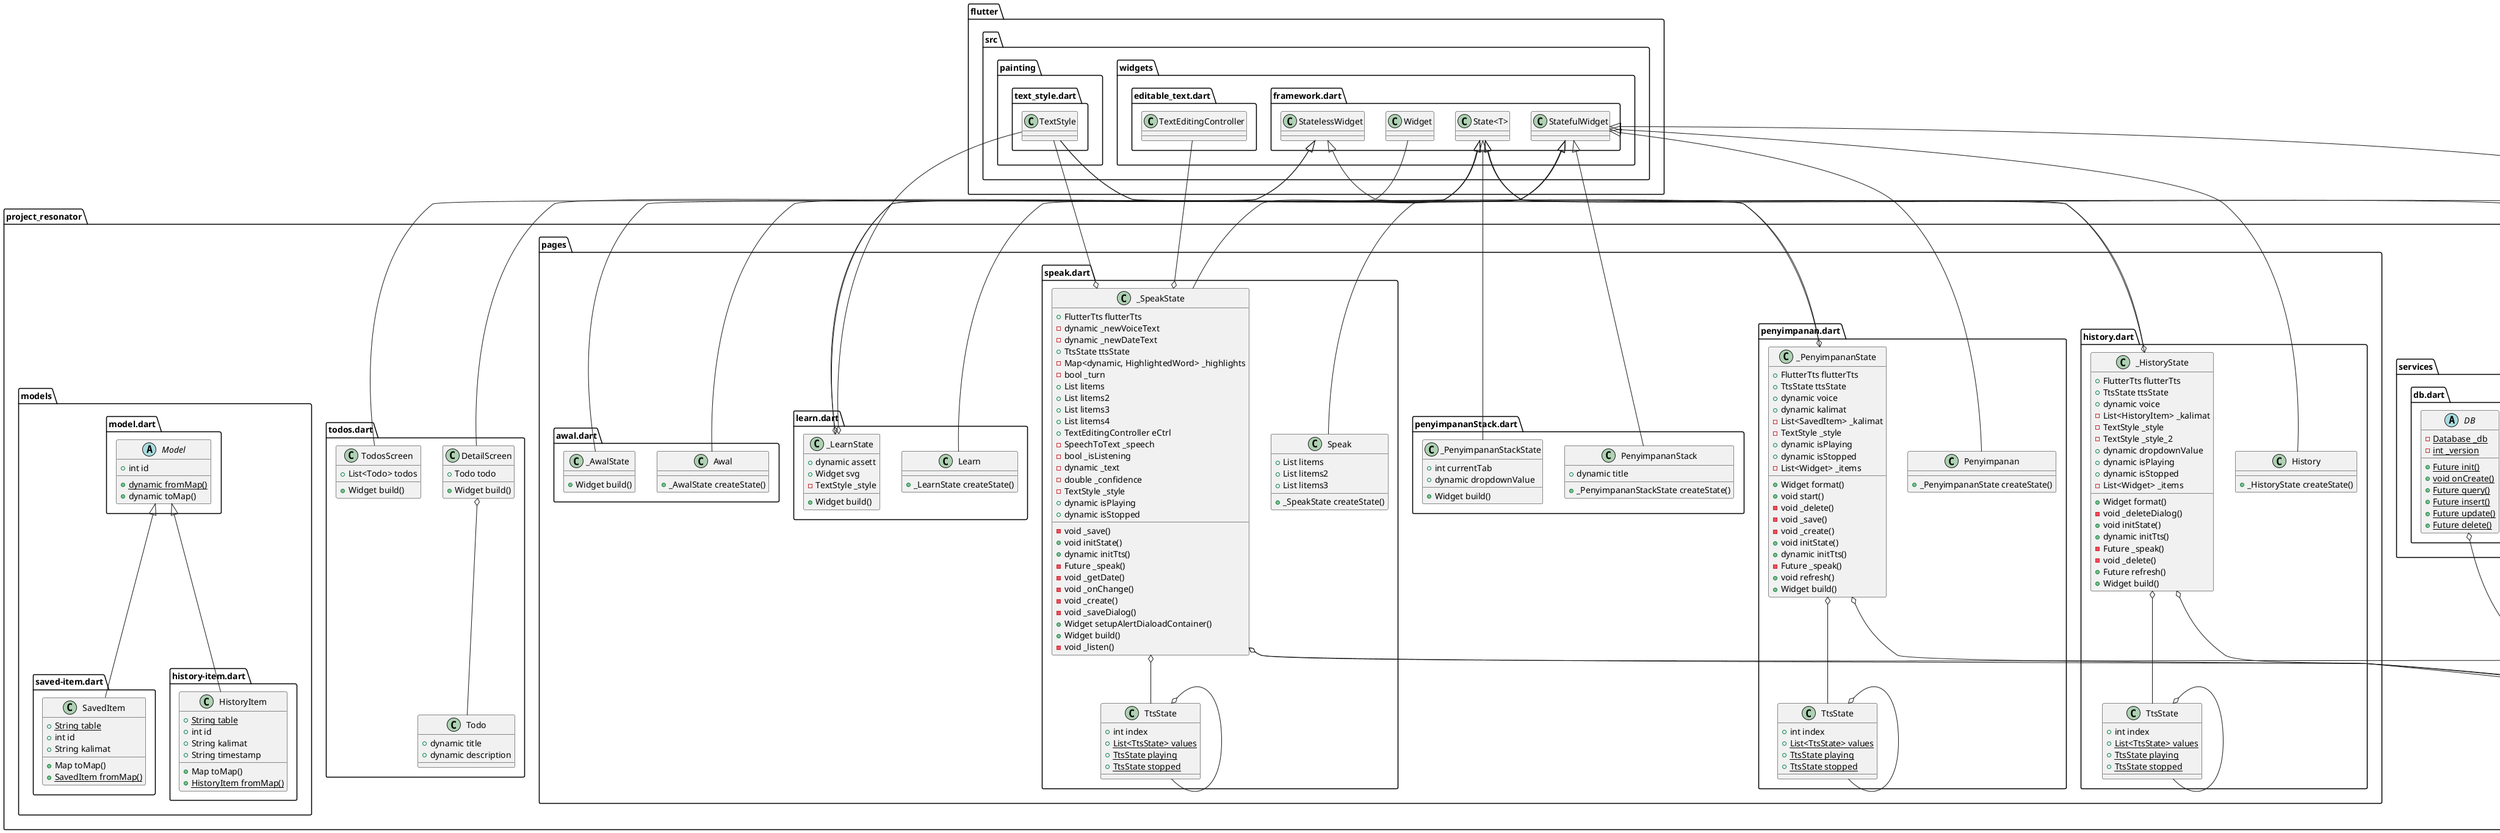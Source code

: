 @startuml
set namespaceSeparator ::

class "project_resonator::main.dart::MyApp" {
  +Widget build()
}

"flutter::src::widgets::framework.dart::StatelessWidget" <|-- "project_resonator::main.dart::MyApp"

class "project_resonator::main.dart::MyHomePage" {
  +dynamic title
  +_MyHomePageState createState()
}

"flutter::src::widgets::framework.dart::StatefulWidget" <|-- "project_resonator::main.dart::MyHomePage"

class "project_resonator::main.dart::_MyHomePageState" {
  +int currentTab
  +Widget build()
}

"flutter::src::widgets::framework.dart::State<T>" <|-- "project_resonator::main.dart::_MyHomePageState"

class "project_resonator::todos.dart::Todo" {
  +dynamic title
  +dynamic description
}

class "project_resonator::todos.dart::TodosScreen" {
  +List<Todo> todos
  +Widget build()
}

"flutter::src::widgets::framework.dart::StatelessWidget" <|-- "project_resonator::todos.dart::TodosScreen"

class "project_resonator::todos.dart::DetailScreen" {
  +Todo todo
  +Widget build()
}

"project_resonator::todos.dart::DetailScreen" o-- "project_resonator::todos.dart::Todo"
"flutter::src::widgets::framework.dart::StatelessWidget" <|-- "project_resonator::todos.dart::DetailScreen"

class "project_resonator::models::saved-item.dart::SavedItem" {
  {static} +String table
  +int id
  +String kalimat
  +Map toMap()
  {static} +SavedItem fromMap()
}

"project_resonator::models::model.dart::Model" <|-- "project_resonator::models::saved-item.dart::SavedItem"

abstract class "project_resonator::models::model.dart::Model" {
  +int id
  {static} +dynamic fromMap()
  +dynamic toMap()
}

class "project_resonator::models::history-item.dart::HistoryItem" {
  {static} +String table
  +int id
  +String kalimat
  +String timestamp
  +Map toMap()
  {static} +HistoryItem fromMap()
}

"project_resonator::models::model.dart::Model" <|-- "project_resonator::models::history-item.dart::HistoryItem"

class "project_resonator::pages::history.dart::TtsState" {
  +int index
  {static} +List<TtsState> values
  {static} +TtsState playing
  {static} +TtsState stopped
}

"project_resonator::pages::history.dart::TtsState" o-- "project_resonator::pages::history.dart::TtsState"

class "project_resonator::pages::history.dart::History" {
  +_HistoryState createState()
}

"flutter::src::widgets::framework.dart::StatefulWidget" <|-- "project_resonator::pages::history.dart::History"

class "project_resonator::pages::history.dart::_HistoryState" {
  +FlutterTts flutterTts
  +TtsState ttsState
  +dynamic voice
  -List<HistoryItem> _kalimat
  -TextStyle _style
  -TextStyle _style_2
  +dynamic dropdownValue
  +dynamic isPlaying
  +dynamic isStopped
  -List<Widget> _items
  +Widget format()
  -void _deleteDialog()
  +void initState()
  +dynamic initTts()
  -Future _speak()
  -void _delete()
  +Future refresh()
  +Widget build()
}

"project_resonator::pages::history.dart::_HistoryState" o-- "flutter_tts::flutter_tts.dart::FlutterTts"
"project_resonator::pages::history.dart::_HistoryState" o-- "project_resonator::pages::history.dart::TtsState"
"project_resonator::pages::history.dart::_HistoryState" o-- "flutter::src::painting::text_style.dart::TextStyle"
"flutter::src::widgets::framework.dart::State<T>" <|-- "project_resonator::pages::history.dart::_HistoryState"

class "project_resonator::pages::penyimpanan.dart::TtsState" {
  +int index
  {static} +List<TtsState> values
  {static} +TtsState playing
  {static} +TtsState stopped
}

"project_resonator::pages::penyimpanan.dart::TtsState" o-- "project_resonator::pages::penyimpanan.dart::TtsState"

class "project_resonator::pages::penyimpanan.dart::Penyimpanan" {
  +_PenyimpananState createState()
}

"flutter::src::widgets::framework.dart::StatefulWidget" <|-- "project_resonator::pages::penyimpanan.dart::Penyimpanan"

class "project_resonator::pages::penyimpanan.dart::_PenyimpananState" {
  +FlutterTts flutterTts
  +TtsState ttsState
  +dynamic voice
  +dynamic kalimat
  -List<SavedItem> _kalimat
  -TextStyle _style
  +dynamic isPlaying
  +dynamic isStopped
  -List<Widget> _items
  +Widget format()
  +void start()
  -void _delete()
  -void _save()
  -void _create()
  +void initState()
  +dynamic initTts()
  -Future _speak()
  +void refresh()
  +Widget build()
}

"project_resonator::pages::penyimpanan.dart::_PenyimpananState" o-- "flutter_tts::flutter_tts.dart::FlutterTts"
"project_resonator::pages::penyimpanan.dart::_PenyimpananState" o-- "project_resonator::pages::penyimpanan.dart::TtsState"
"project_resonator::pages::penyimpanan.dart::_PenyimpananState" o-- "flutter::src::painting::text_style.dart::TextStyle"
"flutter::src::widgets::framework.dart::State<T>" <|-- "project_resonator::pages::penyimpanan.dart::_PenyimpananState"

class "project_resonator::pages::penyimpananStack.dart::PenyimpananStack" {
  +dynamic title
  +_PenyimpananStackState createState()
}

"flutter::src::widgets::framework.dart::StatefulWidget" <|-- "project_resonator::pages::penyimpananStack.dart::PenyimpananStack"

class "project_resonator::pages::penyimpananStack.dart::_PenyimpananStackState" {
  +int currentTab
  +dynamic dropdownValue
  +Widget build()
}

"flutter::src::widgets::framework.dart::State<T>" <|-- "project_resonator::pages::penyimpananStack.dart::_PenyimpananStackState"

class "project_resonator::pages::speak.dart::TtsState" {
  +int index
  {static} +List<TtsState> values
  {static} +TtsState playing
  {static} +TtsState stopped
}

"project_resonator::pages::speak.dart::TtsState" o-- "project_resonator::pages::speak.dart::TtsState"

class "project_resonator::pages::speak.dart::Speak" {
  +List litems
  +List litems2
  +List litems3
  +_SpeakState createState()
}

"flutter::src::widgets::framework.dart::StatefulWidget" <|-- "project_resonator::pages::speak.dart::Speak"

class "project_resonator::pages::speak.dart::_SpeakState" {
  +FlutterTts flutterTts
  -dynamic _newVoiceText
  -dynamic _newDateText
  +TtsState ttsState
  -Map<dynamic, HighlightedWord> _highlights
  -bool _turn
  +List litems
  +List litems2
  +List litems3
  +List litems4
  +TextEditingController eCtrl
  -SpeechToText _speech
  -bool _isListening
  -dynamic _text
  -double _confidence
  -TextStyle _style
  +dynamic isPlaying
  +dynamic isStopped
  -void _save()
  +void initState()
  +dynamic initTts()
  -Future _speak()
  -void _getDate()
  -void _onChange()
  -void _create()
  -void _saveDialog()
  +Widget setupAlertDialoadContainer()
  +Widget build()
  -void _listen()
}

"project_resonator::pages::speak.dart::_SpeakState" o-- "flutter_tts::flutter_tts.dart::FlutterTts"
"project_resonator::pages::speak.dart::_SpeakState" o-- "project_resonator::pages::speak.dart::TtsState"
"project_resonator::pages::speak.dart::_SpeakState" o-- "flutter::src::widgets::editable_text.dart::TextEditingController"
"project_resonator::pages::speak.dart::_SpeakState" o-- "speech_to_text::speech_to_text.dart::SpeechToText"
"project_resonator::pages::speak.dart::_SpeakState" o-- "flutter::src::painting::text_style.dart::TextStyle"
"flutter::src::widgets::framework.dart::State<T>" <|-- "project_resonator::pages::speak.dart::_SpeakState"

class "project_resonator::pages::learn.dart::Learn" {
  +_LearnState createState()
}

"flutter::src::widgets::framework.dart::StatefulWidget" <|-- "project_resonator::pages::learn.dart::Learn"

class "project_resonator::pages::learn.dart::_LearnState" {
  +dynamic assett
  +Widget svg
  -TextStyle _style
  +Widget build()
}

"project_resonator::pages::learn.dart::_LearnState" o-- "flutter::src::widgets::framework.dart::Widget"
"project_resonator::pages::learn.dart::_LearnState" o-- "flutter::src::painting::text_style.dart::TextStyle"
"flutter::src::widgets::framework.dart::State<T>" <|-- "project_resonator::pages::learn.dart::_LearnState"

class "project_resonator::pages::awal.dart::Awal" {
  +_AwalState createState()
}

"flutter::src::widgets::framework.dart::StatefulWidget" <|-- "project_resonator::pages::awal.dart::Awal"

class "project_resonator::pages::awal.dart::_AwalState" {
  +Widget build()
}

"flutter::src::widgets::framework.dart::State<T>" <|-- "project_resonator::pages::awal.dart::_AwalState"

abstract class "project_resonator::services::db.dart::DB" {
  {static} -Database _db
  {static} -int _version
  {static} +Future init()
  {static} +void onCreate()
  {static} +Future query()
  {static} +Future insert()
  {static} +Future update()
  {static} +Future delete()
}

"project_resonator::services::db.dart::DB" o-- "sqflite_common::sqlite_api.dart::Database"


@enduml